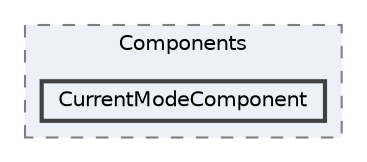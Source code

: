 digraph "Bloberts/Scripts/UI/Components/CurrentModeComponent"
{
 // LATEX_PDF_SIZE
  bgcolor="transparent";
  edge [fontname=Helvetica,fontsize=10,labelfontname=Helvetica,labelfontsize=10];
  node [fontname=Helvetica,fontsize=10,shape=box,height=0.2,width=0.4];
  compound=true
  subgraph clusterdir_87cc03029c4ec6f21ab385a6bf609d9d {
    graph [ bgcolor="#edf0f7", pencolor="grey50", label="Components", fontname=Helvetica,fontsize=10 style="filled,dashed", URL="dir_87cc03029c4ec6f21ab385a6bf609d9d.html",tooltip=""]
  dir_7bbc26255edd9b45d81967213774258d [label="CurrentModeComponent", fillcolor="#edf0f7", color="grey25", style="filled,bold", URL="dir_7bbc26255edd9b45d81967213774258d.html",tooltip=""];
  }
}
